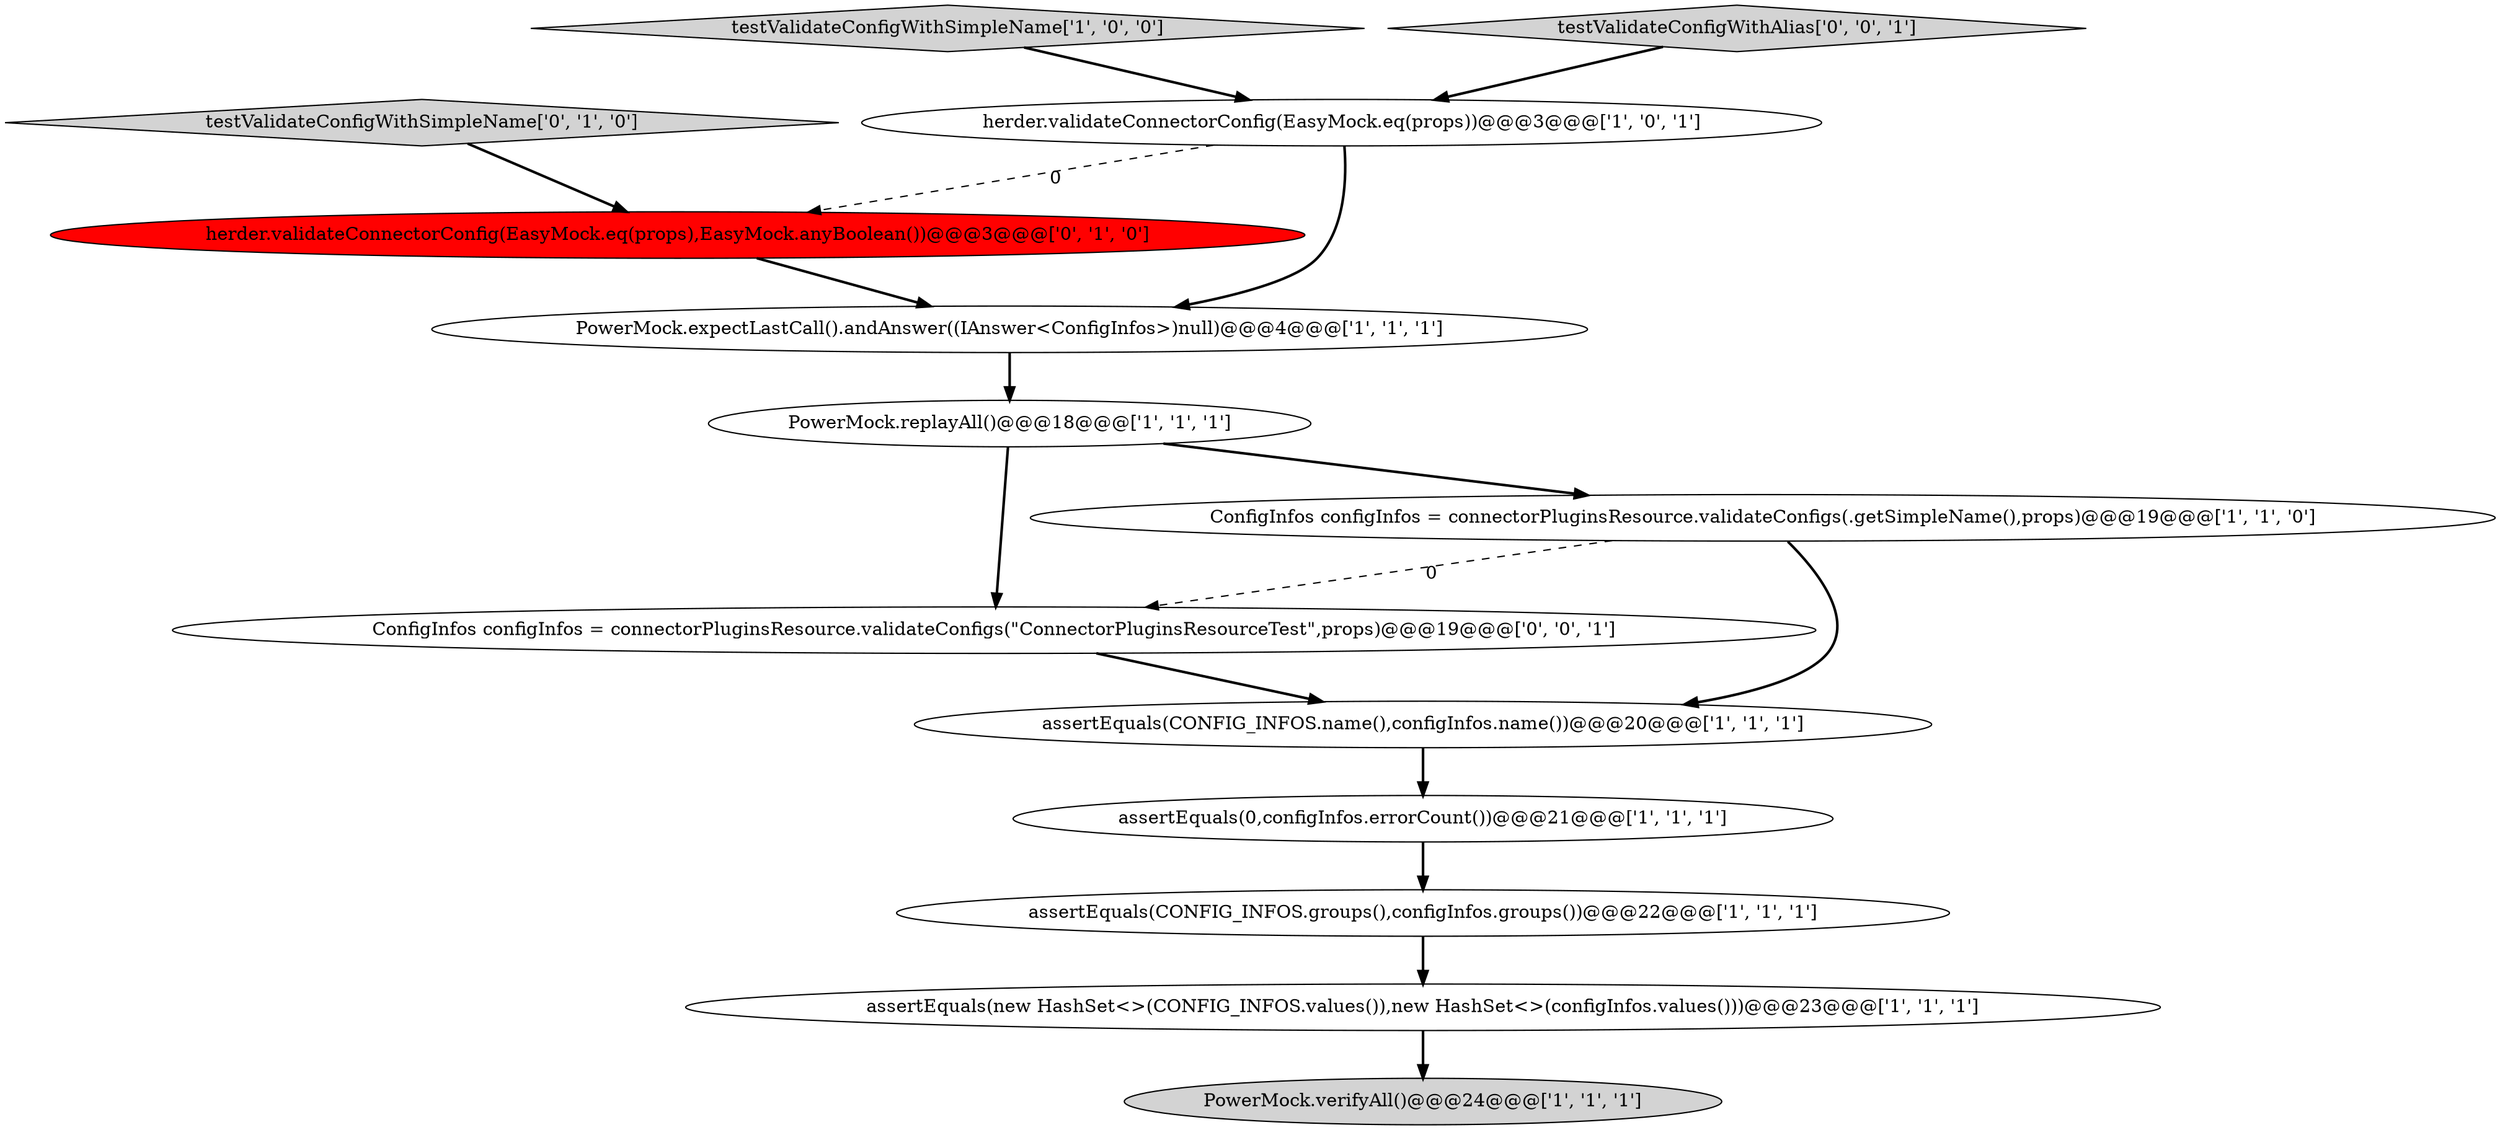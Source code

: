 digraph {
1 [style = filled, label = "assertEquals(0,configInfos.errorCount())@@@21@@@['1', '1', '1']", fillcolor = white, shape = ellipse image = "AAA0AAABBB1BBB"];
6 [style = filled, label = "herder.validateConnectorConfig(EasyMock.eq(props))@@@3@@@['1', '0', '1']", fillcolor = white, shape = ellipse image = "AAA0AAABBB1BBB"];
3 [style = filled, label = "testValidateConfigWithSimpleName['1', '0', '0']", fillcolor = lightgray, shape = diamond image = "AAA0AAABBB1BBB"];
7 [style = filled, label = "assertEquals(CONFIG_INFOS.groups(),configInfos.groups())@@@22@@@['1', '1', '1']", fillcolor = white, shape = ellipse image = "AAA0AAABBB1BBB"];
13 [style = filled, label = "ConfigInfos configInfos = connectorPluginsResource.validateConfigs(\"ConnectorPluginsResourceTest\",props)@@@19@@@['0', '0', '1']", fillcolor = white, shape = ellipse image = "AAA0AAABBB3BBB"];
9 [style = filled, label = "PowerMock.verifyAll()@@@24@@@['1', '1', '1']", fillcolor = lightgray, shape = ellipse image = "AAA0AAABBB1BBB"];
0 [style = filled, label = "PowerMock.replayAll()@@@18@@@['1', '1', '1']", fillcolor = white, shape = ellipse image = "AAA0AAABBB1BBB"];
11 [style = filled, label = "testValidateConfigWithSimpleName['0', '1', '0']", fillcolor = lightgray, shape = diamond image = "AAA0AAABBB2BBB"];
8 [style = filled, label = "assertEquals(new HashSet<>(CONFIG_INFOS.values()),new HashSet<>(configInfos.values()))@@@23@@@['1', '1', '1']", fillcolor = white, shape = ellipse image = "AAA0AAABBB1BBB"];
12 [style = filled, label = "testValidateConfigWithAlias['0', '0', '1']", fillcolor = lightgray, shape = diamond image = "AAA0AAABBB3BBB"];
10 [style = filled, label = "herder.validateConnectorConfig(EasyMock.eq(props),EasyMock.anyBoolean())@@@3@@@['0', '1', '0']", fillcolor = red, shape = ellipse image = "AAA1AAABBB2BBB"];
2 [style = filled, label = "assertEquals(CONFIG_INFOS.name(),configInfos.name())@@@20@@@['1', '1', '1']", fillcolor = white, shape = ellipse image = "AAA0AAABBB1BBB"];
5 [style = filled, label = "ConfigInfos configInfos = connectorPluginsResource.validateConfigs(.getSimpleName(),props)@@@19@@@['1', '1', '0']", fillcolor = white, shape = ellipse image = "AAA0AAABBB1BBB"];
4 [style = filled, label = "PowerMock.expectLastCall().andAnswer((IAnswer<ConfigInfos>)null)@@@4@@@['1', '1', '1']", fillcolor = white, shape = ellipse image = "AAA0AAABBB1BBB"];
5->13 [style = dashed, label="0"];
6->4 [style = bold, label=""];
3->6 [style = bold, label=""];
5->2 [style = bold, label=""];
6->10 [style = dashed, label="0"];
0->13 [style = bold, label=""];
13->2 [style = bold, label=""];
7->8 [style = bold, label=""];
12->6 [style = bold, label=""];
11->10 [style = bold, label=""];
1->7 [style = bold, label=""];
2->1 [style = bold, label=""];
4->0 [style = bold, label=""];
0->5 [style = bold, label=""];
8->9 [style = bold, label=""];
10->4 [style = bold, label=""];
}
